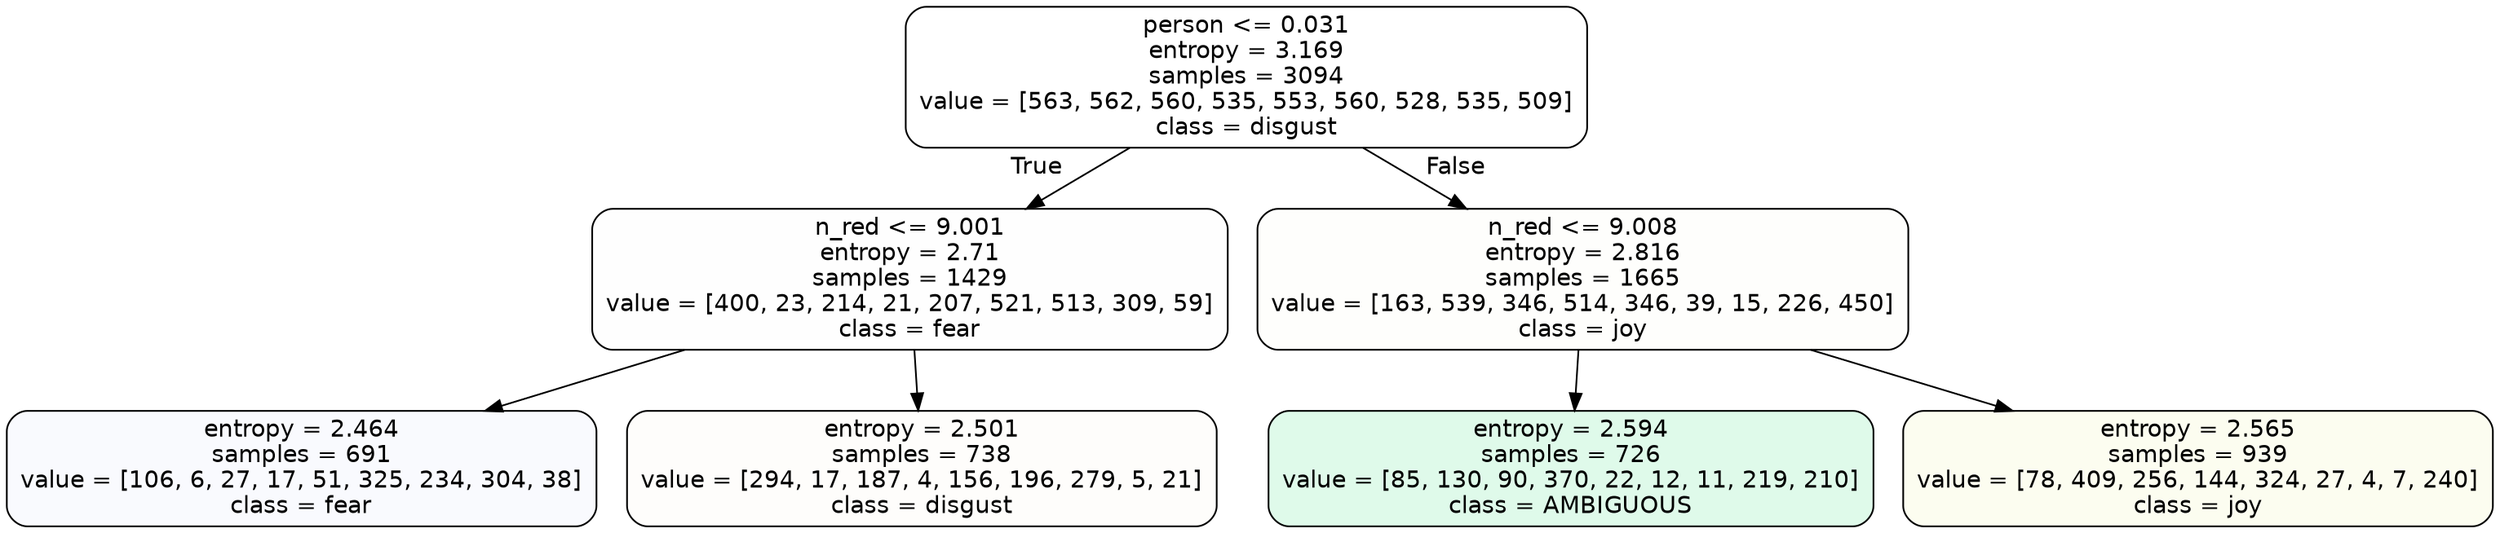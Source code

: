 digraph Tree {
node [shape=box, style="filled, rounded", color="black", fontname=helvetica] ;
edge [fontname=helvetica] ;
0 [label="person <= 0.031\nentropy = 3.169\nsamples = 3094\nvalue = [563, 562, 560, 535, 553, 560, 528, 535, 509]\nclass = disgust", fillcolor="#e5813900"] ;
1 [label="n_red <= 9.001\nentropy = 2.71\nsamples = 1429\nvalue = [400, 23, 214, 21, 207, 521, 513, 309, 59]\nclass = fear", fillcolor="#3964e501"] ;
0 -> 1 [labeldistance=2.5, labelangle=45, headlabel="True"] ;
2 [label="entropy = 2.464\nsamples = 691\nvalue = [106, 6, 27, 17, 51, 325, 234, 304, 38]\nclass = fear", fillcolor="#3964e507"] ;
1 -> 2 ;
3 [label="entropy = 2.501\nsamples = 738\nvalue = [294, 17, 187, 4, 156, 196, 279, 5, 21]\nclass = disgust", fillcolor="#e5813904"] ;
1 -> 3 ;
4 [label="n_red <= 9.008\nentropy = 2.816\nsamples = 1665\nvalue = [163, 539, 346, 514, 346, 39, 15, 226, 450]\nclass = joy", fillcolor="#d7e53903"] ;
0 -> 4 [labeldistance=2.5, labelangle=-45, headlabel="False"] ;
5 [label="entropy = 2.594\nsamples = 726\nvalue = [85, 130, 90, 370, 22, 12, 11, 219, 210]\nclass = AMBIGUOUS", fillcolor="#39e58129"] ;
4 -> 5 ;
6 [label="entropy = 2.565\nsamples = 939\nvalue = [78, 409, 256, 144, 324, 27, 4, 7, 240]\nclass = joy", fillcolor="#d7e53913"] ;
4 -> 6 ;
}
